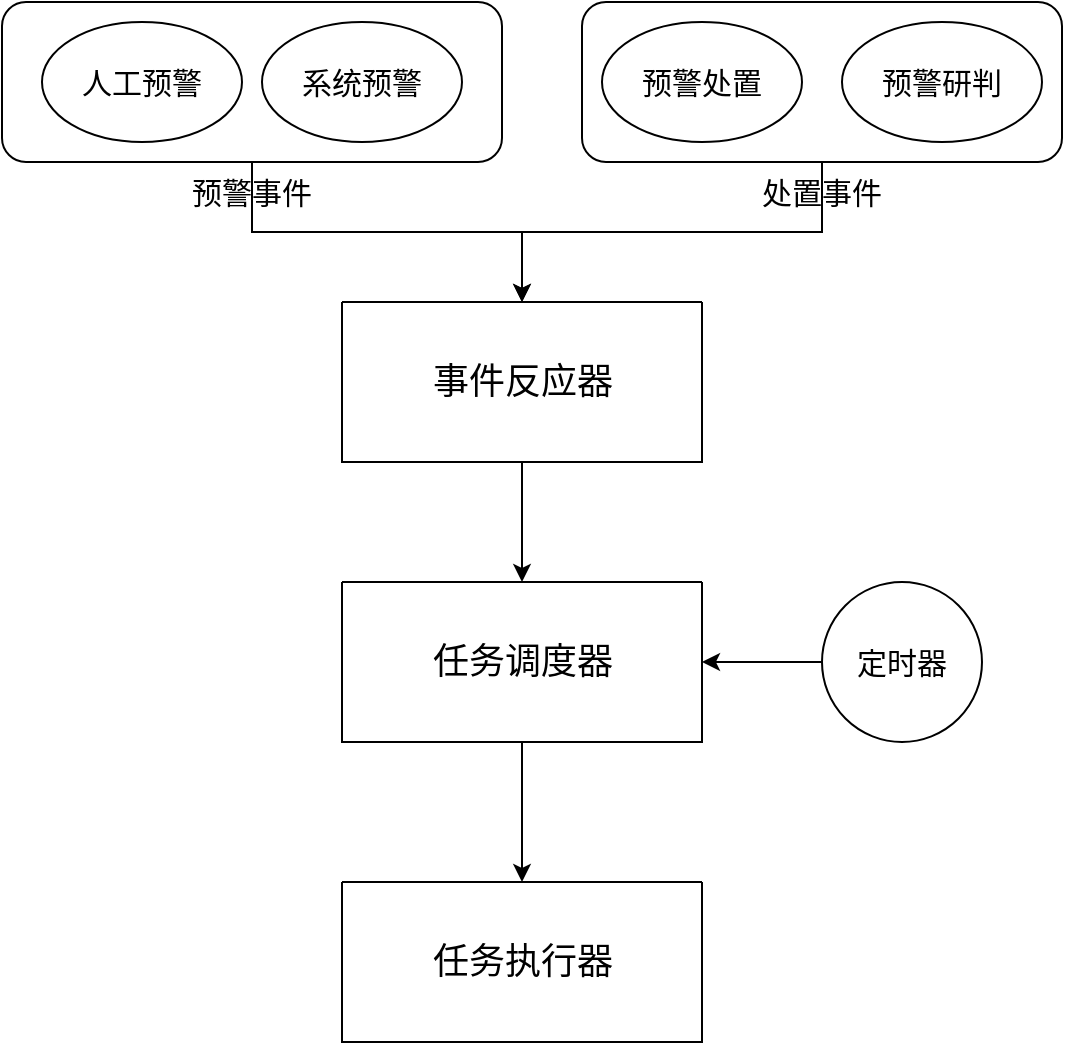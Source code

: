 <mxfile version="15.6.6" type="github">
  <diagram id="C5RBs43oDa-KdzZeNtuy" name="Page-1">
    <mxGraphModel dx="1422" dy="794" grid="1" gridSize="10" guides="1" tooltips="1" connect="1" arrows="1" fold="1" page="1" pageScale="1" pageWidth="827" pageHeight="1169" math="0" shadow="0">
      <root>
        <mxCell id="WIyWlLk6GJQsqaUBKTNV-0" />
        <mxCell id="WIyWlLk6GJQsqaUBKTNV-1" parent="WIyWlLk6GJQsqaUBKTNV-0" />
        <mxCell id="rln7QxH3AYazvcpurLlf-28" style="edgeStyle=orthogonalEdgeStyle;rounded=0;orthogonalLoop=1;jettySize=auto;html=1;exitX=0.5;exitY=1;exitDx=0;exitDy=0;labelBackgroundColor=default;fontSize=15;fontColor=default;strokeColor=default;" edge="1" parent="WIyWlLk6GJQsqaUBKTNV-1" source="rln7QxH3AYazvcpurLlf-2" target="rln7QxH3AYazvcpurLlf-22">
          <mxGeometry relative="1" as="geometry" />
        </mxCell>
        <mxCell id="rln7QxH3AYazvcpurLlf-2" value="" style="swimlane;startSize=0;fontColor=default;strokeColor=default;fillColor=default;" vertex="1" parent="WIyWlLk6GJQsqaUBKTNV-1">
          <mxGeometry x="280" y="420" width="180" height="80" as="geometry" />
        </mxCell>
        <mxCell id="rln7QxH3AYazvcpurLlf-3" value="任务调度器" style="text;html=1;align=center;verticalAlign=middle;resizable=0;points=[];autosize=1;strokeColor=none;fillColor=none;fontColor=default;fontSize=18;" vertex="1" parent="rln7QxH3AYazvcpurLlf-2">
          <mxGeometry x="35" y="25" width="110" height="30" as="geometry" />
        </mxCell>
        <mxCell id="rln7QxH3AYazvcpurLlf-27" style="edgeStyle=orthogonalEdgeStyle;rounded=0;orthogonalLoop=1;jettySize=auto;html=1;exitX=0.5;exitY=1;exitDx=0;exitDy=0;entryX=0.5;entryY=0;entryDx=0;entryDy=0;labelBackgroundColor=default;fontSize=15;fontColor=default;strokeColor=default;" edge="1" parent="WIyWlLk6GJQsqaUBKTNV-1" source="rln7QxH3AYazvcpurLlf-10" target="rln7QxH3AYazvcpurLlf-2">
          <mxGeometry relative="1" as="geometry" />
        </mxCell>
        <mxCell id="rln7QxH3AYazvcpurLlf-10" value="" style="swimlane;startSize=0;fontColor=default;strokeColor=default;fillColor=default;" vertex="1" parent="WIyWlLk6GJQsqaUBKTNV-1">
          <mxGeometry x="280" y="280" width="180" height="80" as="geometry" />
        </mxCell>
        <mxCell id="rln7QxH3AYazvcpurLlf-11" value="事件反应器" style="text;html=1;align=center;verticalAlign=middle;resizable=0;points=[];autosize=1;strokeColor=none;fillColor=none;fontColor=default;fontSize=18;" vertex="1" parent="rln7QxH3AYazvcpurLlf-10">
          <mxGeometry x="35" y="25" width="110" height="30" as="geometry" />
        </mxCell>
        <mxCell id="rln7QxH3AYazvcpurLlf-24" style="edgeStyle=orthogonalEdgeStyle;rounded=0;orthogonalLoop=1;jettySize=auto;html=1;exitX=0.5;exitY=1;exitDx=0;exitDy=0;fontSize=15;fontColor=default;strokeColor=default;labelBackgroundColor=default;" edge="1" parent="WIyWlLk6GJQsqaUBKTNV-1" source="rln7QxH3AYazvcpurLlf-14" target="rln7QxH3AYazvcpurLlf-10">
          <mxGeometry relative="1" as="geometry" />
        </mxCell>
        <mxCell id="rln7QxH3AYazvcpurLlf-14" value="预警事件" style="rounded=1;whiteSpace=wrap;html=1;fontSize=15;fontColor=default;strokeColor=default;fillColor=default;labelPosition=center;verticalLabelPosition=bottom;align=center;verticalAlign=top;" vertex="1" parent="WIyWlLk6GJQsqaUBKTNV-1">
          <mxGeometry x="110" y="130" width="250" height="80" as="geometry" />
        </mxCell>
        <mxCell id="rln7QxH3AYazvcpurLlf-15" value="人工预警" style="ellipse;whiteSpace=wrap;html=1;fontSize=15;fontColor=default;strokeColor=default;fillColor=default;" vertex="1" parent="WIyWlLk6GJQsqaUBKTNV-1">
          <mxGeometry x="130" y="140" width="100" height="60" as="geometry" />
        </mxCell>
        <mxCell id="rln7QxH3AYazvcpurLlf-16" value="系统预警" style="ellipse;whiteSpace=wrap;html=1;fontSize=15;fontColor=default;strokeColor=default;fillColor=default;" vertex="1" parent="WIyWlLk6GJQsqaUBKTNV-1">
          <mxGeometry x="240" y="140" width="100" height="60" as="geometry" />
        </mxCell>
        <mxCell id="rln7QxH3AYazvcpurLlf-25" style="edgeStyle=orthogonalEdgeStyle;rounded=0;orthogonalLoop=1;jettySize=auto;html=1;exitX=0.5;exitY=1;exitDx=0;exitDy=0;entryX=0.5;entryY=0;entryDx=0;entryDy=0;fontSize=15;fontColor=default;strokeColor=default;labelBackgroundColor=default;" edge="1" parent="WIyWlLk6GJQsqaUBKTNV-1" source="rln7QxH3AYazvcpurLlf-17" target="rln7QxH3AYazvcpurLlf-10">
          <mxGeometry relative="1" as="geometry" />
        </mxCell>
        <mxCell id="rln7QxH3AYazvcpurLlf-17" value="处置事件" style="rounded=1;whiteSpace=wrap;html=1;fontSize=15;fontColor=default;strokeColor=default;fillColor=default;labelPosition=center;verticalLabelPosition=bottom;align=center;verticalAlign=top;" vertex="1" parent="WIyWlLk6GJQsqaUBKTNV-1">
          <mxGeometry x="400" y="130" width="240" height="80" as="geometry" />
        </mxCell>
        <mxCell id="rln7QxH3AYazvcpurLlf-18" value="预警处置" style="ellipse;whiteSpace=wrap;html=1;fontSize=15;fontColor=default;strokeColor=default;fillColor=default;" vertex="1" parent="WIyWlLk6GJQsqaUBKTNV-1">
          <mxGeometry x="410" y="140" width="100" height="60" as="geometry" />
        </mxCell>
        <mxCell id="rln7QxH3AYazvcpurLlf-22" value="" style="swimlane;startSize=0;fontColor=default;strokeColor=default;fillColor=default;" vertex="1" parent="WIyWlLk6GJQsqaUBKTNV-1">
          <mxGeometry x="280" y="570" width="180" height="80" as="geometry" />
        </mxCell>
        <mxCell id="rln7QxH3AYazvcpurLlf-23" value="任务执行器" style="text;html=1;align=center;verticalAlign=middle;resizable=0;points=[];autosize=1;strokeColor=none;fillColor=none;fontColor=default;fontSize=18;" vertex="1" parent="rln7QxH3AYazvcpurLlf-22">
          <mxGeometry x="35" y="25" width="110" height="30" as="geometry" />
        </mxCell>
        <mxCell id="rln7QxH3AYazvcpurLlf-30" style="edgeStyle=orthogonalEdgeStyle;rounded=0;orthogonalLoop=1;jettySize=auto;html=1;exitX=0;exitY=0.5;exitDx=0;exitDy=0;entryX=1;entryY=0.5;entryDx=0;entryDy=0;labelBackgroundColor=default;fontSize=15;fontColor=default;strokeColor=default;" edge="1" parent="WIyWlLk6GJQsqaUBKTNV-1" source="rln7QxH3AYazvcpurLlf-29" target="rln7QxH3AYazvcpurLlf-2">
          <mxGeometry relative="1" as="geometry" />
        </mxCell>
        <mxCell id="rln7QxH3AYazvcpurLlf-29" value="定时器" style="ellipse;whiteSpace=wrap;html=1;aspect=fixed;fontSize=15;fontColor=default;strokeColor=default;fillColor=default;" vertex="1" parent="WIyWlLk6GJQsqaUBKTNV-1">
          <mxGeometry x="520" y="420" width="80" height="80" as="geometry" />
        </mxCell>
        <mxCell id="rln7QxH3AYazvcpurLlf-31" value="预警研判" style="ellipse;whiteSpace=wrap;html=1;fontSize=15;fontColor=default;strokeColor=default;fillColor=default;" vertex="1" parent="WIyWlLk6GJQsqaUBKTNV-1">
          <mxGeometry x="530" y="140" width="100" height="60" as="geometry" />
        </mxCell>
      </root>
    </mxGraphModel>
  </diagram>
</mxfile>
